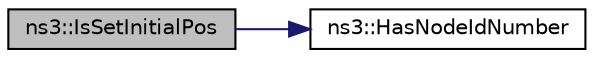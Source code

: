 digraph "ns3::IsSetInitialPos"
{
  edge [fontname="Helvetica",fontsize="10",labelfontname="Helvetica",labelfontsize="10"];
  node [fontname="Helvetica",fontsize="10",shape=record];
  rankdir="LR";
  Node1 [label="ns3::IsSetInitialPos",height=0.2,width=0.4,color="black", fillcolor="grey75", style="filled", fontcolor="black"];
  Node1 -> Node2 [color="midnightblue",fontsize="10",style="solid"];
  Node2 [label="ns3::HasNodeIdNumber",height=0.2,width=0.4,color="black", fillcolor="white", style="filled",URL="$d7/d2e/namespacens3.html#ab084126468fe3bcbceb172ac864e2722"];
}
